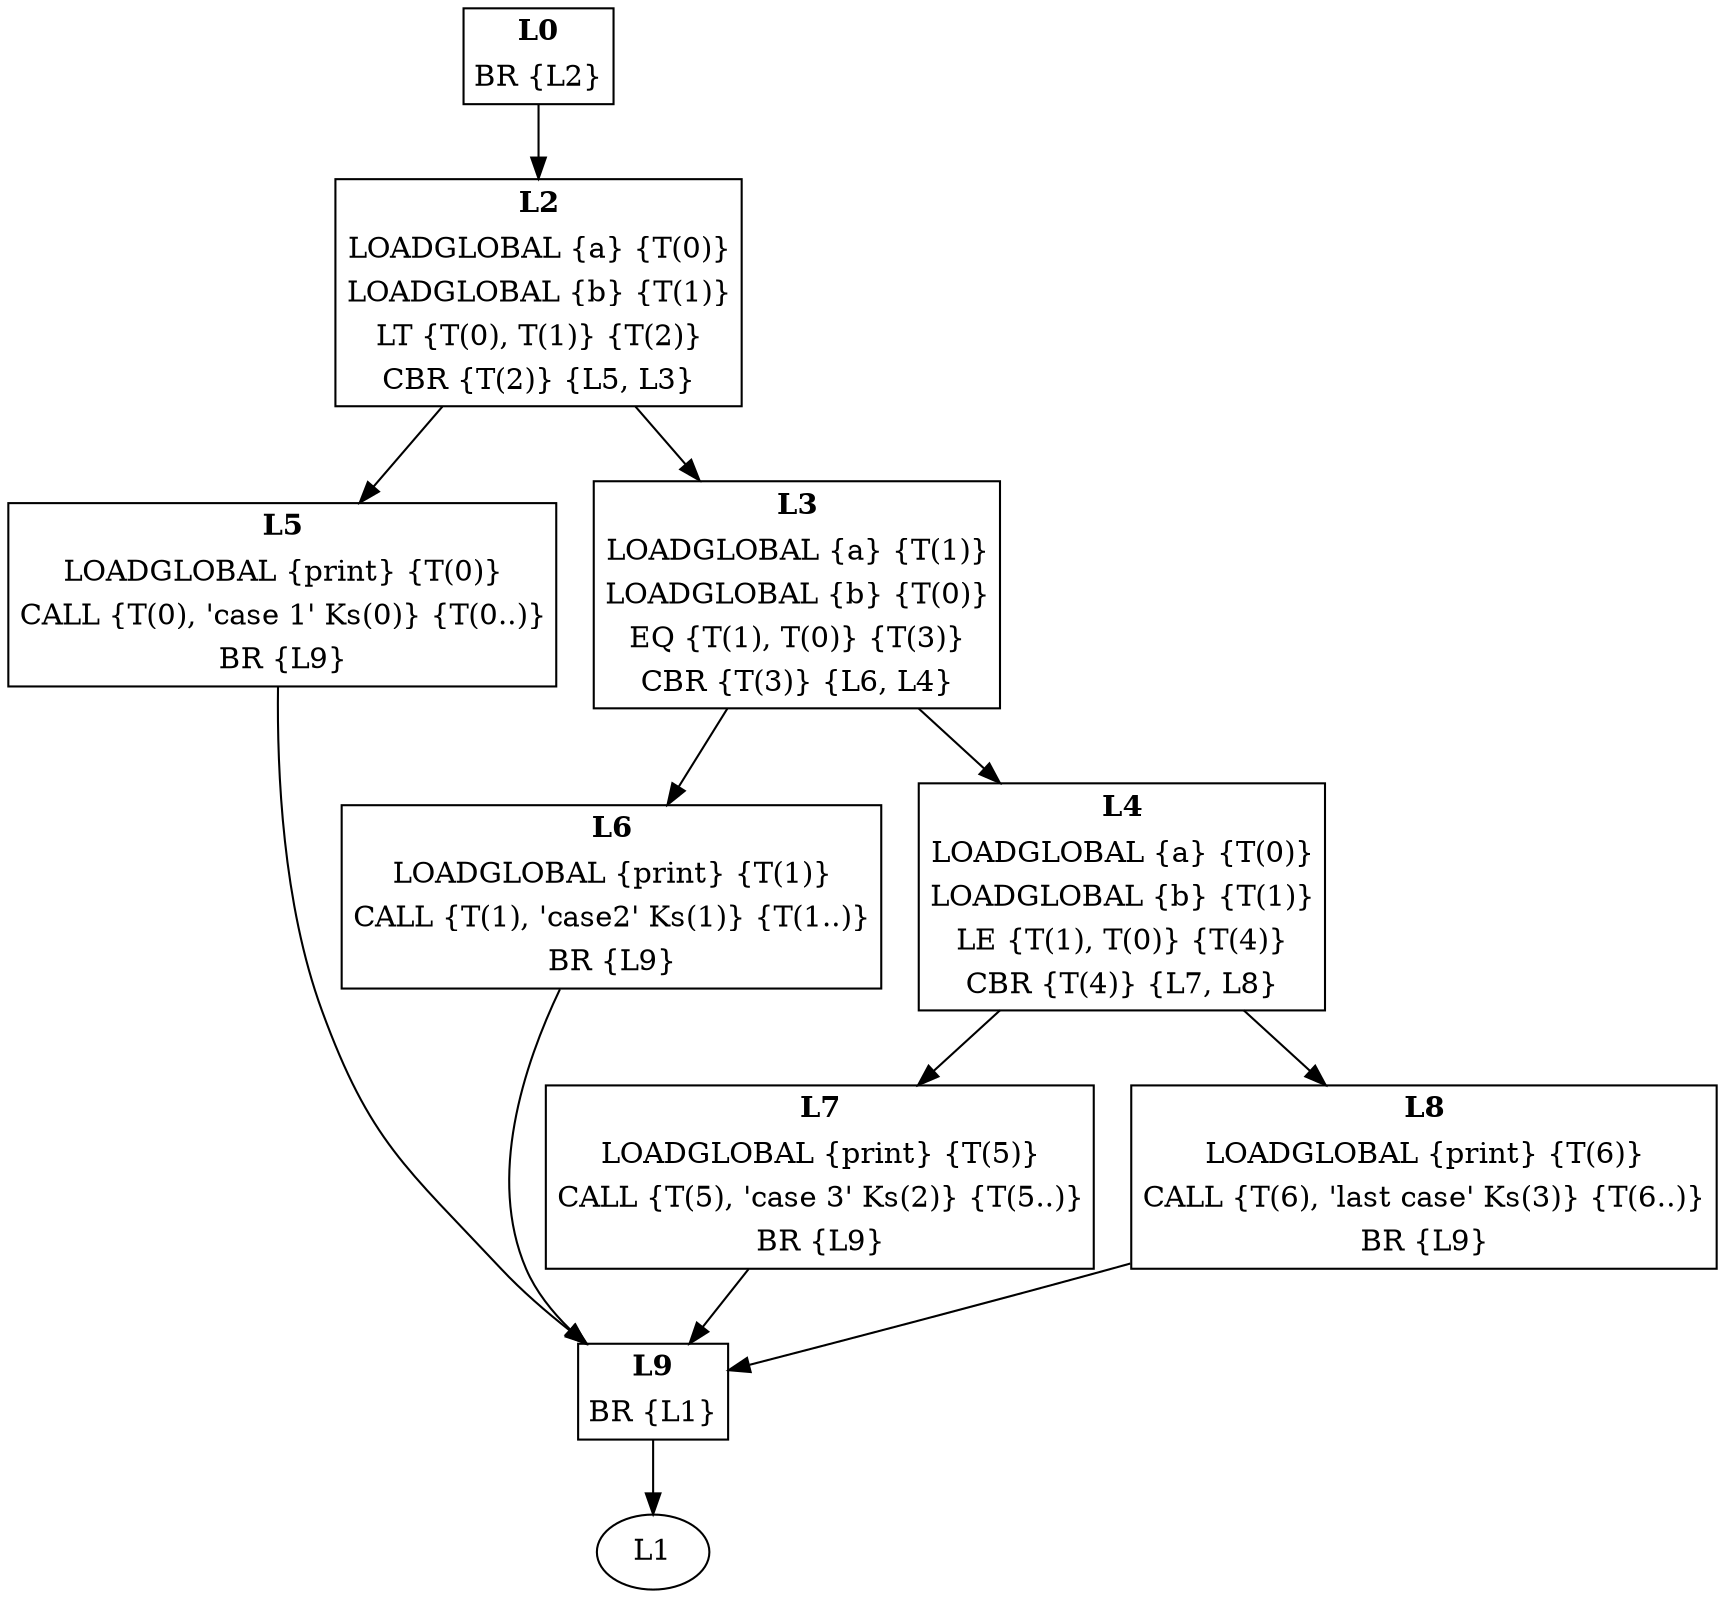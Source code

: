 digraph Proc1 {
L0 [shape=none, margin=0, label=<<TABLE BORDER="1" CELLBORDER="0">
<TR><TD><B>L0</B></TD></TR>
<TR><TD>BR {L2}</TD></TR>
</TABLE>>];
L0 -> L2
L2 [shape=none, margin=0, label=<<TABLE BORDER="1" CELLBORDER="0">
<TR><TD><B>L2</B></TD></TR>
<TR><TD>LOADGLOBAL {a} {T(0)}</TD></TR>
<TR><TD>LOADGLOBAL {b} {T(1)}</TD></TR>
<TR><TD>LT {T(0), T(1)} {T(2)}</TD></TR>
<TR><TD>CBR {T(2)} {L5, L3}</TD></TR>
</TABLE>>];
L2 -> L5
L2 -> L3
L3 [shape=none, margin=0, label=<<TABLE BORDER="1" CELLBORDER="0">
<TR><TD><B>L3</B></TD></TR>
<TR><TD>LOADGLOBAL {a} {T(1)}</TD></TR>
<TR><TD>LOADGLOBAL {b} {T(0)}</TD></TR>
<TR><TD>EQ {T(1), T(0)} {T(3)}</TD></TR>
<TR><TD>CBR {T(3)} {L6, L4}</TD></TR>
</TABLE>>];
L3 -> L6
L3 -> L4
L4 [shape=none, margin=0, label=<<TABLE BORDER="1" CELLBORDER="0">
<TR><TD><B>L4</B></TD></TR>
<TR><TD>LOADGLOBAL {a} {T(0)}</TD></TR>
<TR><TD>LOADGLOBAL {b} {T(1)}</TD></TR>
<TR><TD>LE {T(1), T(0)} {T(4)}</TD></TR>
<TR><TD>CBR {T(4)} {L7, L8}</TD></TR>
</TABLE>>];
L4 -> L7
L4 -> L8
L5 [shape=none, margin=0, label=<<TABLE BORDER="1" CELLBORDER="0">
<TR><TD><B>L5</B></TD></TR>
<TR><TD>LOADGLOBAL {print} {T(0)}</TD></TR>
<TR><TD>CALL {T(0), 'case 1' Ks(0)} {T(0..)}</TD></TR>
<TR><TD>BR {L9}</TD></TR>
</TABLE>>];
L5 -> L9
L6 [shape=none, margin=0, label=<<TABLE BORDER="1" CELLBORDER="0">
<TR><TD><B>L6</B></TD></TR>
<TR><TD>LOADGLOBAL {print} {T(1)}</TD></TR>
<TR><TD>CALL {T(1), 'case2' Ks(1)} {T(1..)}</TD></TR>
<TR><TD>BR {L9}</TD></TR>
</TABLE>>];
L6 -> L9
L7 [shape=none, margin=0, label=<<TABLE BORDER="1" CELLBORDER="0">
<TR><TD><B>L7</B></TD></TR>
<TR><TD>LOADGLOBAL {print} {T(5)}</TD></TR>
<TR><TD>CALL {T(5), 'case 3' Ks(2)} {T(5..)}</TD></TR>
<TR><TD>BR {L9}</TD></TR>
</TABLE>>];
L7 -> L9
L8 [shape=none, margin=0, label=<<TABLE BORDER="1" CELLBORDER="0">
<TR><TD><B>L8</B></TD></TR>
<TR><TD>LOADGLOBAL {print} {T(6)}</TD></TR>
<TR><TD>CALL {T(6), 'last case' Ks(3)} {T(6..)}</TD></TR>
<TR><TD>BR {L9}</TD></TR>
</TABLE>>];
L8 -> L9
L9 [shape=none, margin=0, label=<<TABLE BORDER="1" CELLBORDER="0">
<TR><TD><B>L9</B></TD></TR>
<TR><TD>BR {L1}</TD></TR>
</TABLE>>];
L9 -> L1
}
